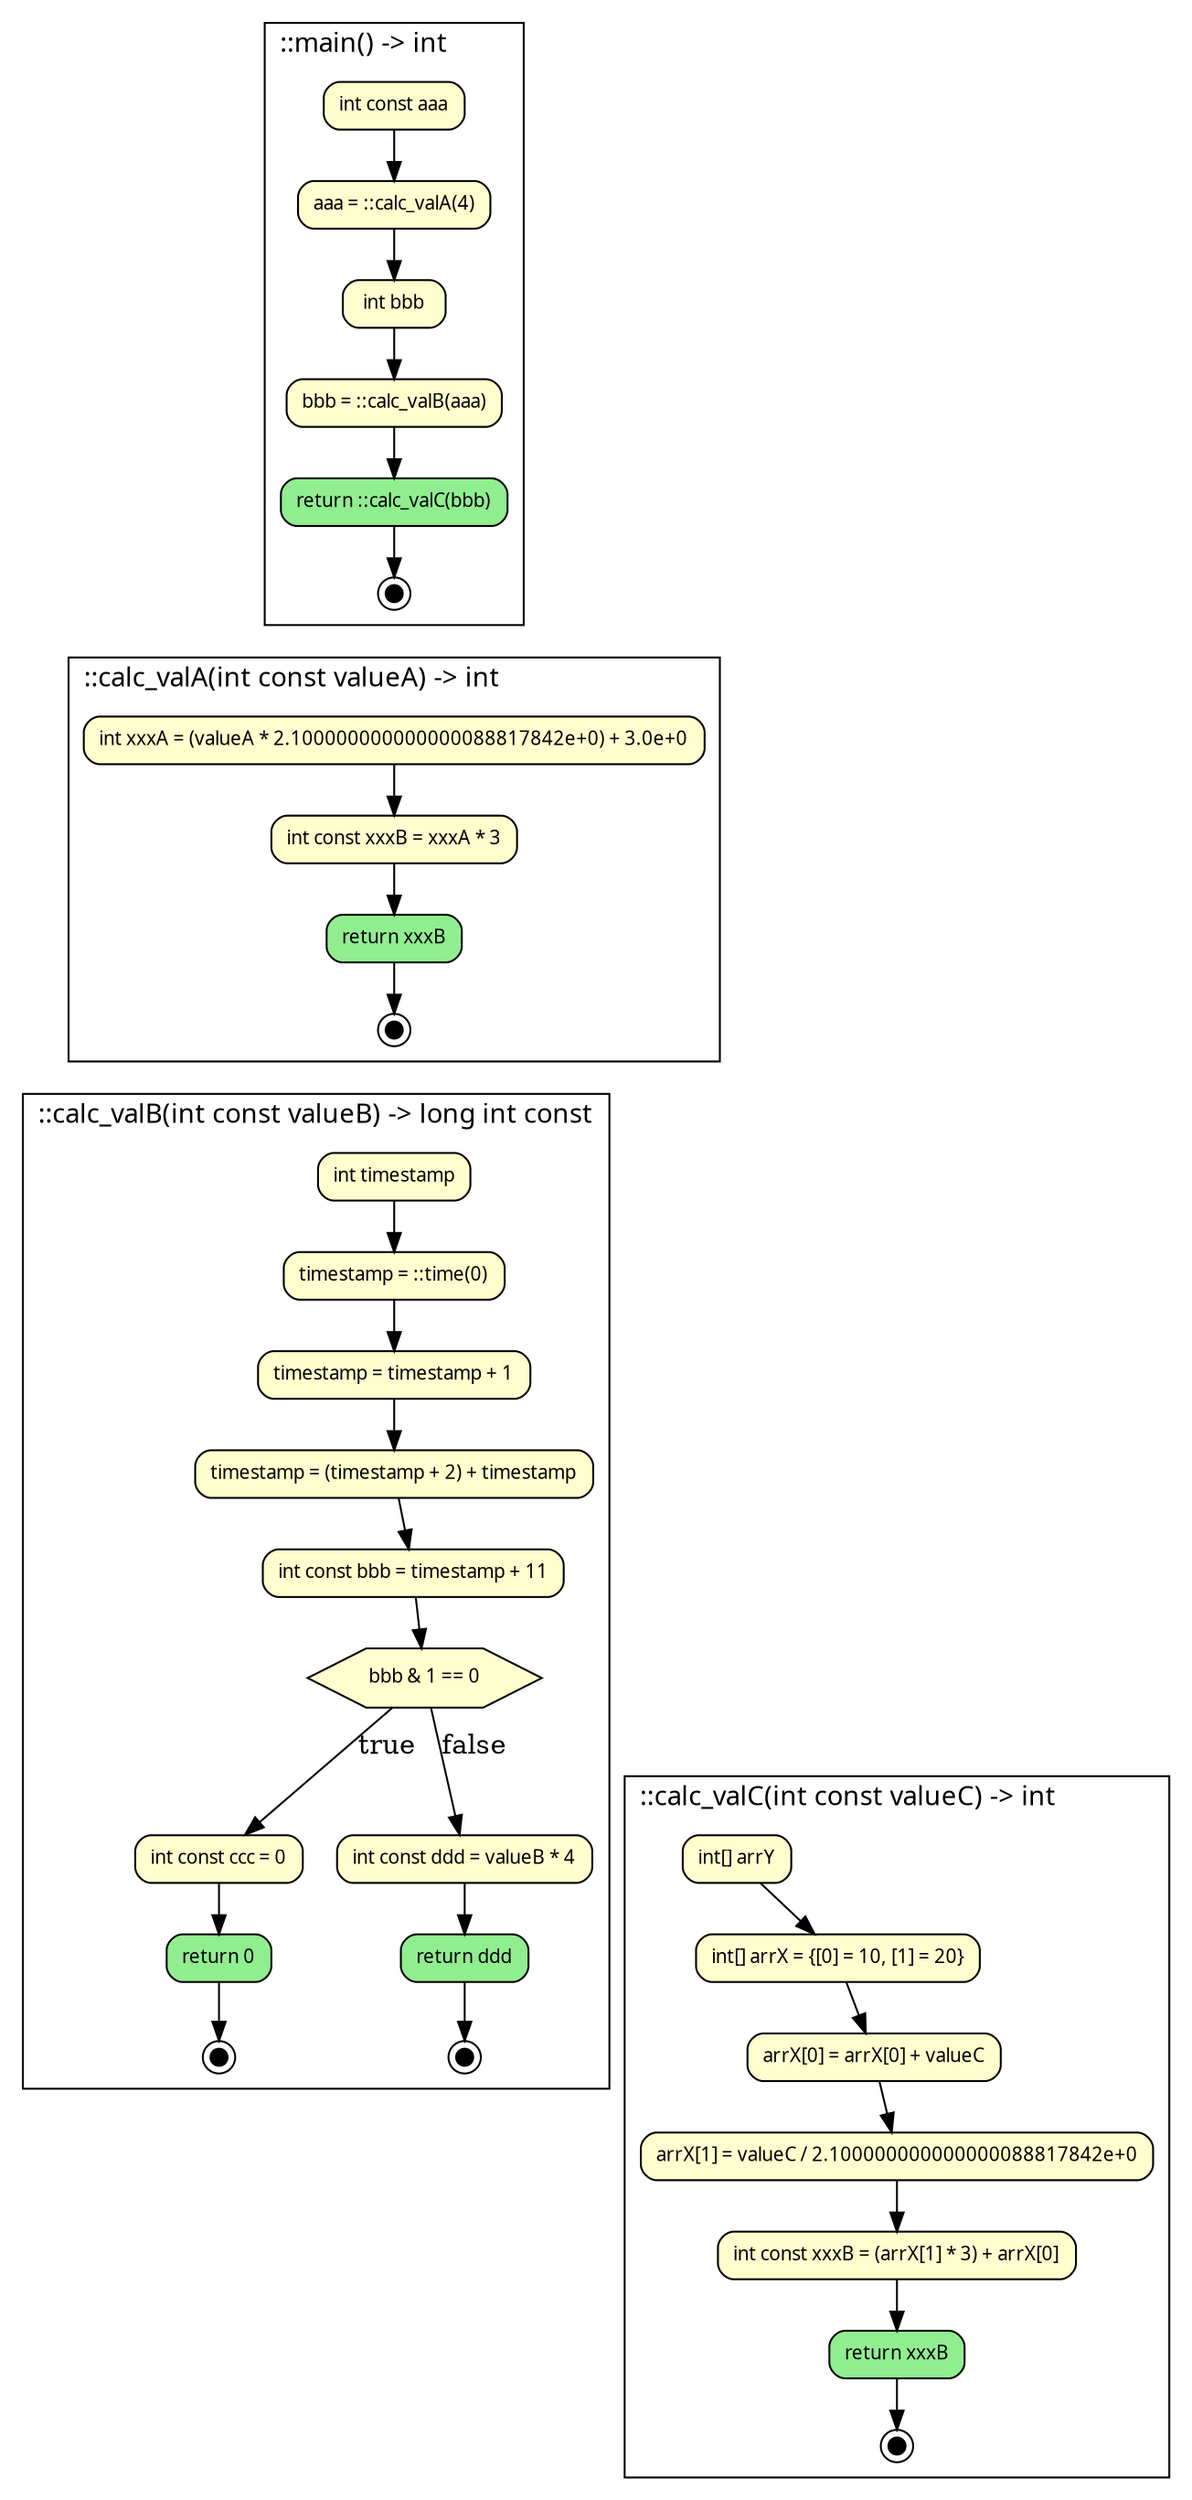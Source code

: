 digraph {
	fontname="SansSerif,sans-serif" labeljust=l nojustify=true ranksep=0.35
	node [fillcolor="#fefece" fontname="SansSerif,sans-serif" fontsize=10 height=0.35 shape=box style="filled, rounded"]
	subgraph cluster_item_0 {
		graph [label="::main() -> int"]
		item_1 [label="int const aaa"]
		item_2 [label="aaa = ::calc_valA(4)"]
		item_1 -> item_2
		item_3 [label="int bbb"]
		item_2 -> item_3
		item_4 [label="bbb = ::calc_valB(aaa)"]
		item_3 -> item_4
		item_5 [label="return ::calc_valC(bbb)" fillcolor=lightgreen]
		item_6 [label="" fillcolor=black fixedsize=true height=0.12 shape=doublecircle size=0.1 width=0.12]
		item_5 -> item_6
		item_4 -> item_5
	}
	subgraph cluster_item_7 {
		graph [label="::calc_valA(int const valueA) -> int"]
		item_8 [label="int xxxA = (valueA * 2.100000000000000088817842e+0) + 3.0e+0"]
		item_9 [label="int const xxxB = xxxA * 3"]
		item_8 -> item_9
		item_10 [label="return xxxB" fillcolor=lightgreen]
		item_11 [label="" fillcolor=black fixedsize=true height=0.12 shape=doublecircle size=0.1 width=0.12]
		item_10 -> item_11
		item_9 -> item_10
	}
	item_6 -> item_8 [style=invis]
	subgraph cluster_item_12 {
		graph [label="::calc_valB(int const valueB) -> long int const"]
		item_13 [label="int timestamp"]
		item_14 [label="timestamp = ::time(0)"]
		item_13 -> item_14
		item_15 [label="timestamp = timestamp + 1"]
		item_14 -> item_15
		item_16 [label="timestamp = (timestamp + 2) + timestamp"]
		item_15 -> item_16
		item_17 [label="int const bbb = timestamp + 11"]
		item_16 -> item_17
		item_18 [label="bbb & 1 == 0" shape=hexagon style=filled]
		item_19 [label="int const ccc = 0"]
		item_20 [label="return 0" fillcolor=lightgreen]
		item_21 [label="" fillcolor=black fixedsize=true height=0.12 shape=doublecircle size=0.1 width=0.12]
		item_20 -> item_21
		item_19 -> item_20
		item_22 [label="int const ddd = valueB * 4"]
		item_23 [label="return ddd" fillcolor=lightgreen]
		item_24 [label="" fillcolor=black fixedsize=true height=0.12 shape=doublecircle size=0.1 width=0.12]
		item_23 -> item_24
		item_22 -> item_23
		item_18 -> item_19 [label=true]
		item_18 -> item_22 [label=false]
		item_17 -> item_18
	}
	item_11 -> item_13 [style=invis]
	subgraph cluster_item_26 {
		graph [label="::calc_valC(int const valueC) -> int"]
		item_27 [label="int[] arrY"]
		item_28 [label="int[] arrX = {[0] = 10, [1] = 20}"]
		item_27 -> item_28
		item_29 [label="arrX[0] = arrX[0] + valueC"]
		item_28 -> item_29
		item_30 [label="arrX[1] = valueC / 2.100000000000000088817842e+0"]
		item_29 -> item_30
		item_31 [label="int const xxxB = (arrX[1] * 3) + arrX[0]"]
		item_30 -> item_31
		item_32 [label="return xxxB" fillcolor=lightgreen]
		item_33 [label="" fillcolor=black fixedsize=true height=0.12 shape=doublecircle size=0.1 width=0.12]
		item_32 -> item_33
		item_31 -> item_32
	}
	item_18 -> item_27 [style=invis]
}
